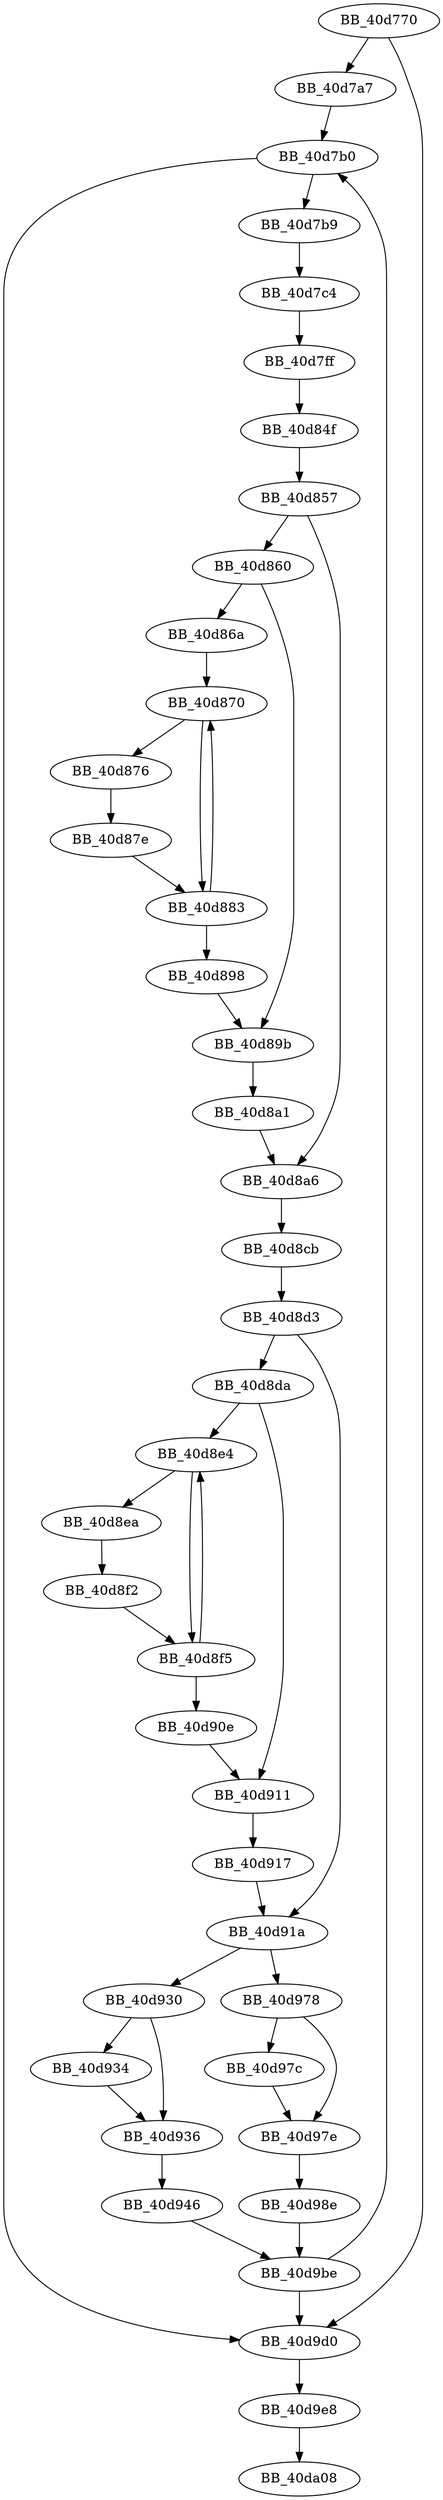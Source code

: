 DiGraph sub_40D770{
BB_40d770->BB_40d7a7
BB_40d770->BB_40d9d0
BB_40d7a7->BB_40d7b0
BB_40d7b0->BB_40d7b9
BB_40d7b0->BB_40d9d0
BB_40d7b9->BB_40d7c4
BB_40d7c4->BB_40d7ff
BB_40d7ff->BB_40d84f
BB_40d84f->BB_40d857
BB_40d857->BB_40d860
BB_40d857->BB_40d8a6
BB_40d860->BB_40d86a
BB_40d860->BB_40d89b
BB_40d86a->BB_40d870
BB_40d870->BB_40d876
BB_40d870->BB_40d883
BB_40d876->BB_40d87e
BB_40d87e->BB_40d883
BB_40d883->BB_40d870
BB_40d883->BB_40d898
BB_40d898->BB_40d89b
BB_40d89b->BB_40d8a1
BB_40d8a1->BB_40d8a6
BB_40d8a6->BB_40d8cb
BB_40d8cb->BB_40d8d3
BB_40d8d3->BB_40d8da
BB_40d8d3->BB_40d91a
BB_40d8da->BB_40d8e4
BB_40d8da->BB_40d911
BB_40d8e4->BB_40d8ea
BB_40d8e4->BB_40d8f5
BB_40d8ea->BB_40d8f2
BB_40d8f2->BB_40d8f5
BB_40d8f5->BB_40d8e4
BB_40d8f5->BB_40d90e
BB_40d90e->BB_40d911
BB_40d911->BB_40d917
BB_40d917->BB_40d91a
BB_40d91a->BB_40d930
BB_40d91a->BB_40d978
BB_40d930->BB_40d934
BB_40d930->BB_40d936
BB_40d934->BB_40d936
BB_40d936->BB_40d946
BB_40d946->BB_40d9be
BB_40d978->BB_40d97c
BB_40d978->BB_40d97e
BB_40d97c->BB_40d97e
BB_40d97e->BB_40d98e
BB_40d98e->BB_40d9be
BB_40d9be->BB_40d7b0
BB_40d9be->BB_40d9d0
BB_40d9d0->BB_40d9e8
BB_40d9e8->BB_40da08
}
